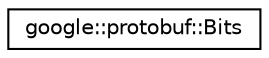 digraph "类继承关系图"
{
 // LATEX_PDF_SIZE
  edge [fontname="Helvetica",fontsize="10",labelfontname="Helvetica",labelfontsize="10"];
  node [fontname="Helvetica",fontsize="10",shape=record];
  rankdir="LR";
  Node0 [label="google::protobuf::Bits",height=0.2,width=0.4,color="black", fillcolor="white", style="filled",URL="$classgoogle_1_1protobuf_1_1Bits.html",tooltip=" "];
}
